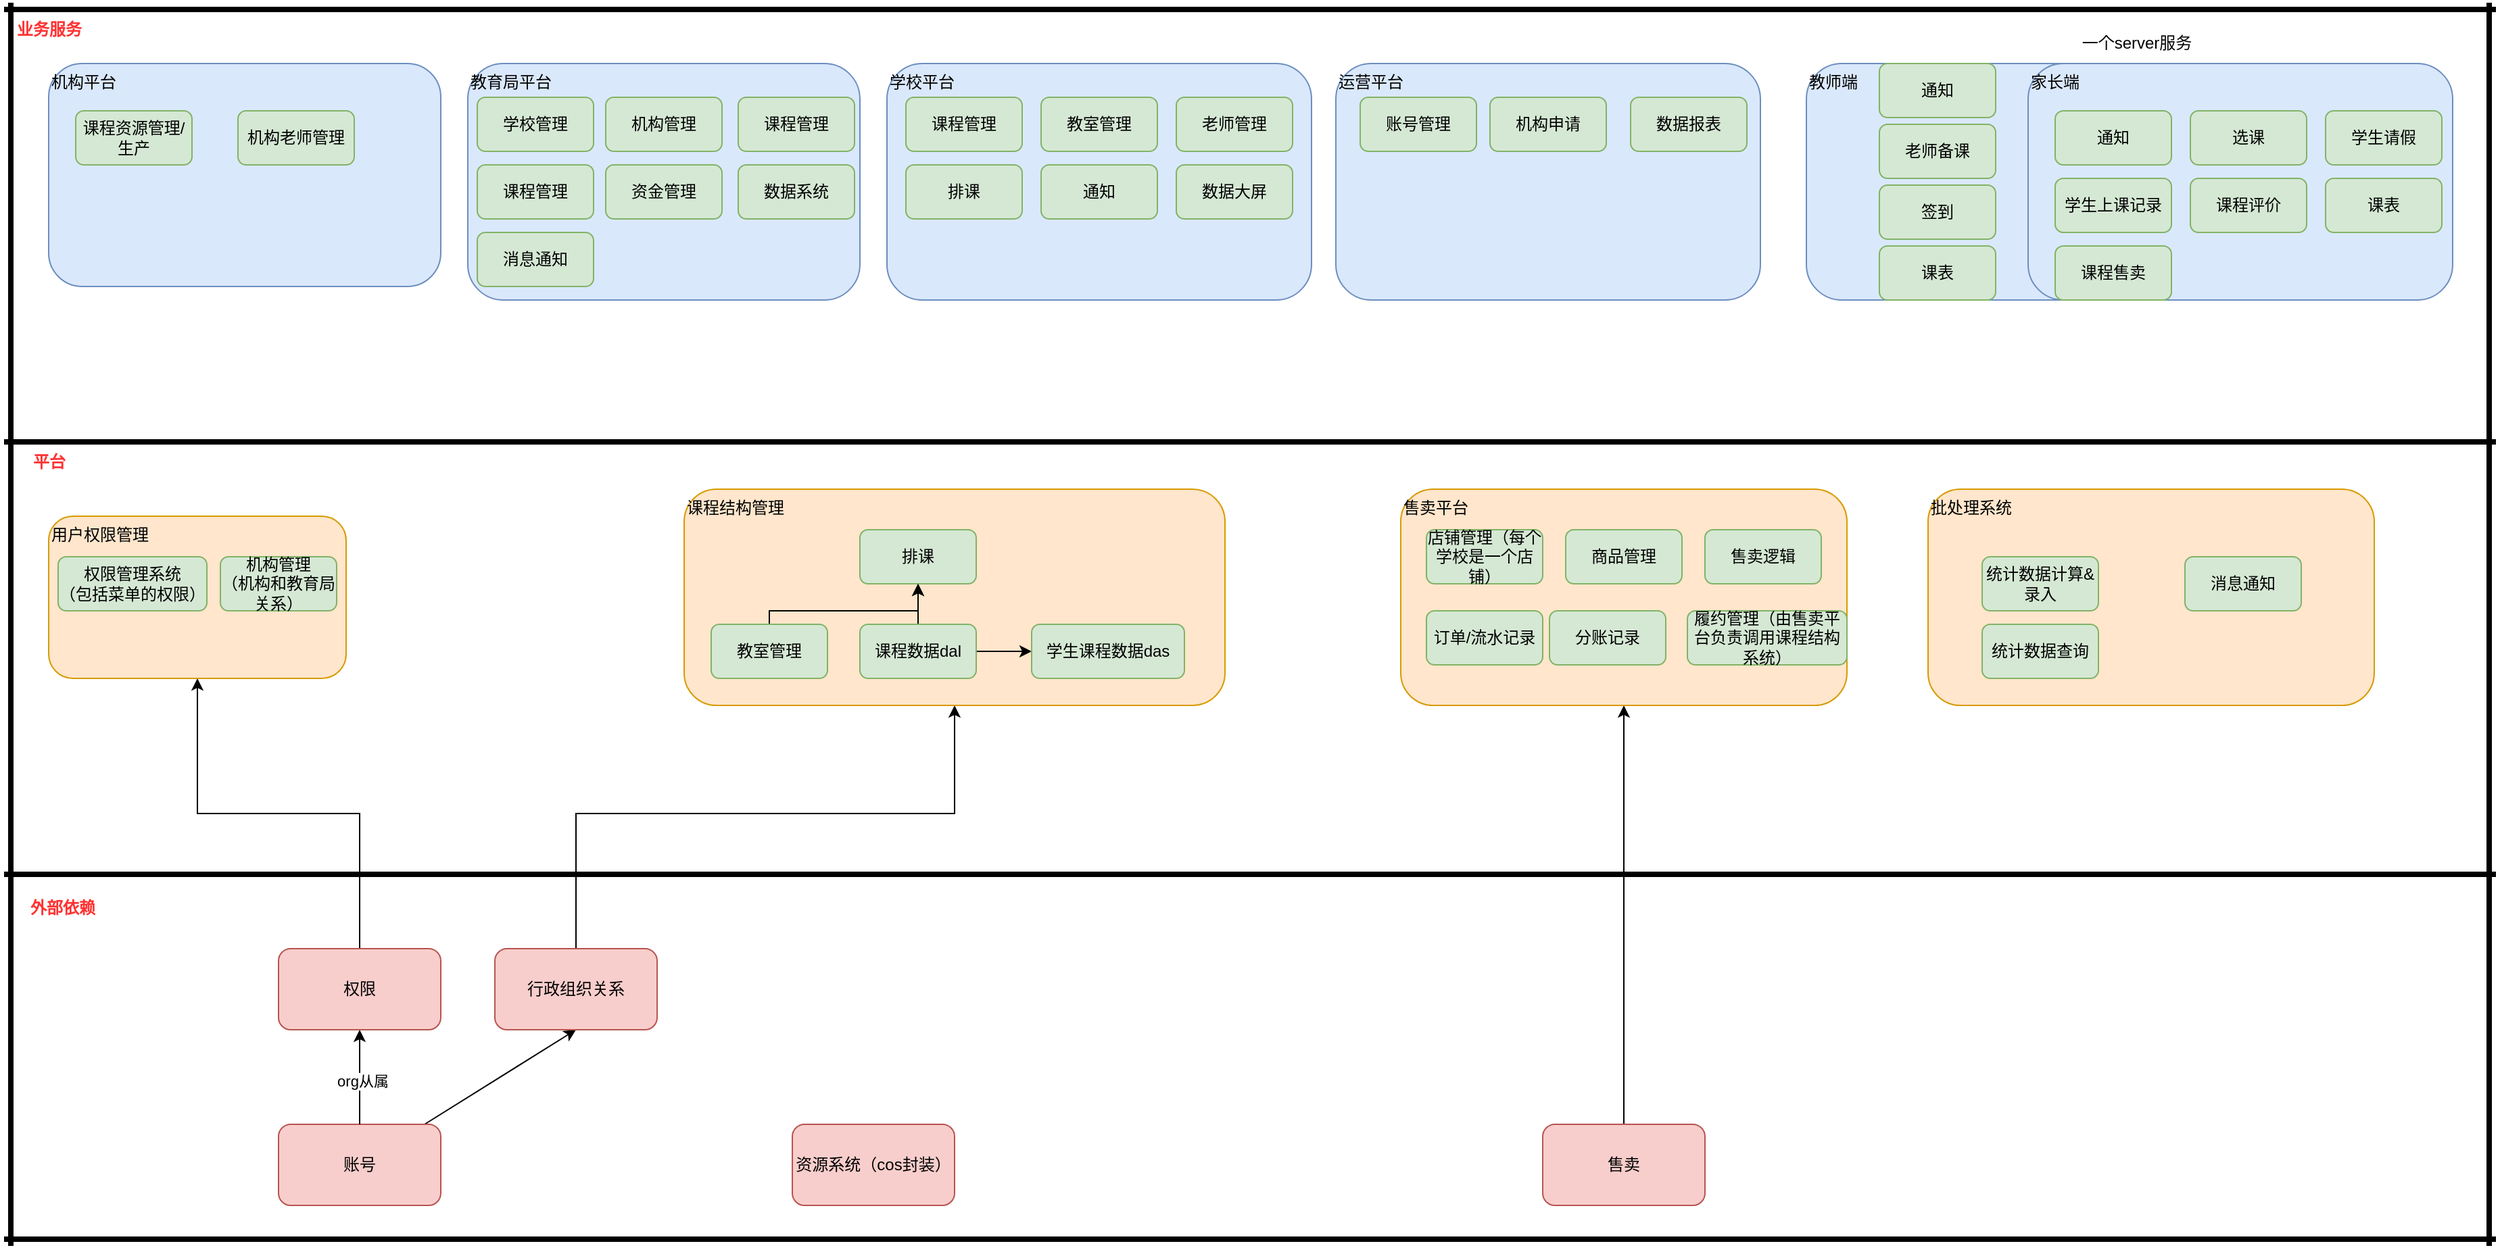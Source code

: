 <mxfile version="15.7.2" type="github">
  <diagram id="WjtngKlxxI89z5vrXLza" name="Page-1">
    <mxGraphModel dx="1298" dy="1977" grid="1" gridSize="10" guides="1" tooltips="1" connect="1" arrows="1" fold="1" page="1" pageScale="1" pageWidth="827" pageHeight="1169" math="0" shadow="0">
      <root>
        <mxCell id="0" />
        <mxCell id="1" parent="0" />
        <mxCell id="JXl9UZpQLRbNxS5vK6GL-9" style="edgeStyle=none;rounded=0;orthogonalLoop=1;jettySize=auto;html=1;entryX=0.5;entryY=1;entryDx=0;entryDy=0;" parent="1" source="JXl9UZpQLRbNxS5vK6GL-1" target="JXl9UZpQLRbNxS5vK6GL-2" edge="1">
          <mxGeometry relative="1" as="geometry" />
        </mxCell>
        <mxCell id="JXl9UZpQLRbNxS5vK6GL-1" value="账号" style="rounded=1;whiteSpace=wrap;html=1;fillColor=#f8cecc;strokeColor=#b85450;" parent="1" vertex="1">
          <mxGeometry x="280" y="550" width="120" height="60" as="geometry" />
        </mxCell>
        <mxCell id="JXl9UZpQLRbNxS5vK6GL-4" style="rounded=0;orthogonalLoop=1;jettySize=auto;html=1;entryX=0.5;entryY=1;entryDx=0;entryDy=0;exitX=0.5;exitY=0;exitDx=0;exitDy=0;" parent="1" source="JXl9UZpQLRbNxS5vK6GL-1" target="JXl9UZpQLRbNxS5vK6GL-3" edge="1">
          <mxGeometry relative="1" as="geometry" />
        </mxCell>
        <mxCell id="JXl9UZpQLRbNxS5vK6GL-10" value="org从属" style="edgeLabel;html=1;align=center;verticalAlign=middle;resizable=0;points=[];" parent="JXl9UZpQLRbNxS5vK6GL-4" vertex="1" connectable="0">
          <mxGeometry x="-0.067" y="-2" relative="1" as="geometry">
            <mxPoint as="offset" />
          </mxGeometry>
        </mxCell>
        <mxCell id="JXl9UZpQLRbNxS5vK6GL-17" style="edgeStyle=orthogonalEdgeStyle;rounded=0;orthogonalLoop=1;jettySize=auto;html=1;entryX=0.5;entryY=1;entryDx=0;entryDy=0;" parent="1" source="JXl9UZpQLRbNxS5vK6GL-2" target="JXl9UZpQLRbNxS5vK6GL-11" edge="1">
          <mxGeometry relative="1" as="geometry">
            <Array as="points">
              <mxPoint x="500" y="320" />
              <mxPoint x="780" y="320" />
            </Array>
          </mxGeometry>
        </mxCell>
        <mxCell id="JXl9UZpQLRbNxS5vK6GL-2" value="行政组织关系" style="rounded=1;whiteSpace=wrap;html=1;fillColor=#f8cecc;strokeColor=#b85450;" parent="1" vertex="1">
          <mxGeometry x="440" y="420" width="120" height="60" as="geometry" />
        </mxCell>
        <mxCell id="JXl9UZpQLRbNxS5vK6GL-8" style="edgeStyle=orthogonalEdgeStyle;rounded=0;orthogonalLoop=1;jettySize=auto;html=1;entryX=0.5;entryY=1;entryDx=0;entryDy=0;" parent="1" source="JXl9UZpQLRbNxS5vK6GL-3" target="JXl9UZpQLRbNxS5vK6GL-6" edge="1">
          <mxGeometry relative="1" as="geometry">
            <mxPoint x="230" y="220" as="targetPoint" />
          </mxGeometry>
        </mxCell>
        <mxCell id="JXl9UZpQLRbNxS5vK6GL-3" value="权限" style="rounded=1;whiteSpace=wrap;html=1;fillColor=#f8cecc;strokeColor=#b85450;" parent="1" vertex="1">
          <mxGeometry x="280" y="420" width="120" height="60" as="geometry" />
        </mxCell>
        <mxCell id="JXl9UZpQLRbNxS5vK6GL-6" value="用户权限管理" style="rounded=1;whiteSpace=wrap;html=1;verticalAlign=top;align=left;fillColor=#ffe6cc;strokeColor=#d79b00;" parent="1" vertex="1">
          <mxGeometry x="110" y="100" width="220" height="120" as="geometry" />
        </mxCell>
        <mxCell id="JXl9UZpQLRbNxS5vK6GL-11" value="课程结构管理" style="rounded=1;whiteSpace=wrap;html=1;verticalAlign=top;align=left;fillColor=#ffe6cc;strokeColor=#d79b00;" parent="1" vertex="1">
          <mxGeometry x="580" y="80" width="400" height="160" as="geometry" />
        </mxCell>
        <mxCell id="JXl9UZpQLRbNxS5vK6GL-15" value="机构平台" style="rounded=1;whiteSpace=wrap;html=1;align=left;verticalAlign=top;fillColor=#dae8fc;strokeColor=#6c8ebf;" parent="1" vertex="1">
          <mxGeometry x="110" y="-235" width="290" height="165" as="geometry" />
        </mxCell>
        <mxCell id="JXl9UZpQLRbNxS5vK6GL-23" style="edgeStyle=none;rounded=0;orthogonalLoop=1;jettySize=auto;html=1;entryX=0.5;entryY=1;entryDx=0;entryDy=0;" parent="1" source="JXl9UZpQLRbNxS5vK6GL-19" target="JXl9UZpQLRbNxS5vK6GL-22" edge="1">
          <mxGeometry relative="1" as="geometry" />
        </mxCell>
        <mxCell id="JXl9UZpQLRbNxS5vK6GL-24" style="edgeStyle=none;rounded=0;orthogonalLoop=1;jettySize=auto;html=1;" parent="1" source="JXl9UZpQLRbNxS5vK6GL-19" target="JXl9UZpQLRbNxS5vK6GL-21" edge="1">
          <mxGeometry relative="1" as="geometry" />
        </mxCell>
        <mxCell id="JXl9UZpQLRbNxS5vK6GL-19" value="课程数据dal" style="rounded=1;whiteSpace=wrap;html=1;align=center;verticalAlign=middle;fillColor=#d5e8d4;strokeColor=#82b366;" parent="1" vertex="1">
          <mxGeometry x="710" y="180" width="86" height="40" as="geometry" />
        </mxCell>
        <mxCell id="JXl9UZpQLRbNxS5vK6GL-21" value="学生课程数据das" style="rounded=1;whiteSpace=wrap;html=1;align=center;verticalAlign=middle;fillColor=#d5e8d4;strokeColor=#82b366;" parent="1" vertex="1">
          <mxGeometry x="837" y="180" width="113" height="40" as="geometry" />
        </mxCell>
        <mxCell id="JXl9UZpQLRbNxS5vK6GL-22" value="排课" style="rounded=1;whiteSpace=wrap;html=1;align=center;verticalAlign=middle;fillColor=#d5e8d4;strokeColor=#82b366;" parent="1" vertex="1">
          <mxGeometry x="710" y="110" width="86" height="40" as="geometry" />
        </mxCell>
        <mxCell id="JXl9UZpQLRbNxS5vK6GL-27" value="课程资源管理/生产" style="rounded=1;whiteSpace=wrap;html=1;align=center;verticalAlign=middle;fillColor=#d5e8d4;strokeColor=#82b366;" parent="1" vertex="1">
          <mxGeometry x="130" y="-200" width="86" height="40" as="geometry" />
        </mxCell>
        <mxCell id="JXl9UZpQLRbNxS5vK6GL-29" value="权限管理系统&lt;br&gt;（包括菜单的权限）" style="rounded=1;whiteSpace=wrap;html=1;align=center;verticalAlign=middle;fillColor=#d5e8d4;strokeColor=#82b366;" parent="1" vertex="1">
          <mxGeometry x="117" y="130" width="110" height="40" as="geometry" />
        </mxCell>
        <mxCell id="JXl9UZpQLRbNxS5vK6GL-30" value="机构管理&lt;br&gt;（机构和教育局关系）" style="rounded=1;whiteSpace=wrap;html=1;align=center;verticalAlign=middle;fillColor=#d5e8d4;strokeColor=#82b366;" parent="1" vertex="1">
          <mxGeometry x="237" y="130" width="86" height="40" as="geometry" />
        </mxCell>
        <mxCell id="JXl9UZpQLRbNxS5vK6GL-31" value="资源系统（cos封装）" style="rounded=1;whiteSpace=wrap;html=1;align=center;verticalAlign=middle;fillColor=#f8cecc;strokeColor=#b85450;" parent="1" vertex="1">
          <mxGeometry x="660" y="550" width="120" height="60" as="geometry" />
        </mxCell>
        <mxCell id="JXl9UZpQLRbNxS5vK6GL-33" value="机构老师管理" style="rounded=1;whiteSpace=wrap;html=1;align=center;verticalAlign=middle;fillColor=#d5e8d4;strokeColor=#82b366;" parent="1" vertex="1">
          <mxGeometry x="250" y="-200" width="86" height="40" as="geometry" />
        </mxCell>
        <mxCell id="JXl9UZpQLRbNxS5vK6GL-37" value="教育局平台" style="rounded=1;whiteSpace=wrap;html=1;align=left;verticalAlign=top;fillColor=#dae8fc;strokeColor=#6c8ebf;" parent="1" vertex="1">
          <mxGeometry x="420" y="-235" width="290" height="175" as="geometry" />
        </mxCell>
        <mxCell id="JXl9UZpQLRbNxS5vK6GL-45" style="edgeStyle=orthogonalEdgeStyle;rounded=0;orthogonalLoop=1;jettySize=auto;html=1;entryX=0.5;entryY=1;entryDx=0;entryDy=0;" parent="1" source="JXl9UZpQLRbNxS5vK6GL-38" target="JXl9UZpQLRbNxS5vK6GL-39" edge="1">
          <mxGeometry relative="1" as="geometry" />
        </mxCell>
        <mxCell id="JXl9UZpQLRbNxS5vK6GL-38" value="售卖" style="rounded=1;whiteSpace=wrap;html=1;align=center;verticalAlign=middle;fillColor=#f8cecc;strokeColor=#b85450;" parent="1" vertex="1">
          <mxGeometry x="1215" y="550" width="120" height="60" as="geometry" />
        </mxCell>
        <mxCell id="JXl9UZpQLRbNxS5vK6GL-39" value="售卖平台" style="rounded=1;whiteSpace=wrap;html=1;verticalAlign=top;align=left;fillColor=#ffe6cc;strokeColor=#d79b00;" parent="1" vertex="1">
          <mxGeometry x="1110" y="80" width="330" height="160" as="geometry" />
        </mxCell>
        <mxCell id="JXl9UZpQLRbNxS5vK6GL-40" value="店铺管理（每个学校是一个店铺）" style="rounded=1;whiteSpace=wrap;html=1;align=center;verticalAlign=middle;fillColor=#d5e8d4;strokeColor=#82b366;" parent="1" vertex="1">
          <mxGeometry x="1129" y="110" width="86" height="40" as="geometry" />
        </mxCell>
        <mxCell id="JXl9UZpQLRbNxS5vK6GL-41" value="商品管理" style="rounded=1;whiteSpace=wrap;html=1;align=center;verticalAlign=middle;fillColor=#d5e8d4;strokeColor=#82b366;" parent="1" vertex="1">
          <mxGeometry x="1232" y="110" width="86" height="40" as="geometry" />
        </mxCell>
        <mxCell id="JXl9UZpQLRbNxS5vK6GL-42" value="售卖逻辑" style="rounded=1;whiteSpace=wrap;html=1;align=center;verticalAlign=middle;fillColor=#d5e8d4;strokeColor=#82b366;" parent="1" vertex="1">
          <mxGeometry x="1335" y="110" width="86" height="40" as="geometry" />
        </mxCell>
        <mxCell id="JXl9UZpQLRbNxS5vK6GL-43" value="订单/流水记录" style="rounded=1;whiteSpace=wrap;html=1;align=center;verticalAlign=middle;fillColor=#d5e8d4;strokeColor=#82b366;" parent="1" vertex="1">
          <mxGeometry x="1129" y="170" width="86" height="40" as="geometry" />
        </mxCell>
        <mxCell id="JXl9UZpQLRbNxS5vK6GL-44" value="履约管理（由售卖平台负责调用课程结构系统）" style="rounded=1;whiteSpace=wrap;html=1;align=center;verticalAlign=middle;fillColor=#d5e8d4;strokeColor=#82b366;" parent="1" vertex="1">
          <mxGeometry x="1322" y="170" width="118" height="40" as="geometry" />
        </mxCell>
        <mxCell id="JXl9UZpQLRbNxS5vK6GL-46" value="学校管理" style="rounded=1;whiteSpace=wrap;html=1;align=center;verticalAlign=middle;fillColor=#d5e8d4;strokeColor=#82b366;" parent="1" vertex="1">
          <mxGeometry x="427" y="-210" width="86" height="40" as="geometry" />
        </mxCell>
        <mxCell id="JXl9UZpQLRbNxS5vK6GL-47" value="机构管理" style="rounded=1;whiteSpace=wrap;html=1;align=center;verticalAlign=middle;fillColor=#d5e8d4;strokeColor=#82b366;" parent="1" vertex="1">
          <mxGeometry x="522" y="-210" width="86" height="40" as="geometry" />
        </mxCell>
        <mxCell id="JXl9UZpQLRbNxS5vK6GL-48" value="课程管理" style="rounded=1;whiteSpace=wrap;html=1;align=center;verticalAlign=middle;fillColor=#d5e8d4;strokeColor=#82b366;" parent="1" vertex="1">
          <mxGeometry x="620" y="-210" width="86" height="40" as="geometry" />
        </mxCell>
        <mxCell id="JXl9UZpQLRbNxS5vK6GL-49" value="课程管理" style="rounded=1;whiteSpace=wrap;html=1;align=center;verticalAlign=middle;fillColor=#d5e8d4;strokeColor=#82b366;" parent="1" vertex="1">
          <mxGeometry x="427" y="-160" width="86" height="40" as="geometry" />
        </mxCell>
        <mxCell id="JXl9UZpQLRbNxS5vK6GL-50" value="分账记录" style="rounded=1;whiteSpace=wrap;html=1;align=center;verticalAlign=middle;fillColor=#d5e8d4;strokeColor=#82b366;" parent="1" vertex="1">
          <mxGeometry x="1220" y="170" width="86" height="40" as="geometry" />
        </mxCell>
        <mxCell id="JXl9UZpQLRbNxS5vK6GL-51" value="资金管理" style="rounded=1;whiteSpace=wrap;html=1;align=center;verticalAlign=middle;fillColor=#d5e8d4;strokeColor=#82b366;" parent="1" vertex="1">
          <mxGeometry x="522" y="-160" width="86" height="40" as="geometry" />
        </mxCell>
        <mxCell id="JXl9UZpQLRbNxS5vK6GL-52" value="数据系统" style="rounded=1;whiteSpace=wrap;html=1;align=center;verticalAlign=middle;fillColor=#d5e8d4;strokeColor=#82b366;" parent="1" vertex="1">
          <mxGeometry x="620" y="-160" width="86" height="40" as="geometry" />
        </mxCell>
        <mxCell id="JXl9UZpQLRbNxS5vK6GL-53" value="批处理系统" style="rounded=1;whiteSpace=wrap;html=1;verticalAlign=top;align=left;fillColor=#ffe6cc;strokeColor=#d79b00;" parent="1" vertex="1">
          <mxGeometry x="1500" y="80" width="330" height="160" as="geometry" />
        </mxCell>
        <mxCell id="JXl9UZpQLRbNxS5vK6GL-55" value="统计数据计算&amp;amp;录入" style="rounded=1;whiteSpace=wrap;html=1;align=center;verticalAlign=middle;fillColor=#d5e8d4;strokeColor=#82b366;" parent="1" vertex="1">
          <mxGeometry x="1540" y="130" width="86" height="40" as="geometry" />
        </mxCell>
        <mxCell id="JXl9UZpQLRbNxS5vK6GL-57" value="消息通知" style="rounded=1;whiteSpace=wrap;html=1;align=center;verticalAlign=middle;fillColor=#d5e8d4;strokeColor=#82b366;" parent="1" vertex="1">
          <mxGeometry x="1690" y="130" width="86" height="40" as="geometry" />
        </mxCell>
        <mxCell id="JXl9UZpQLRbNxS5vK6GL-58" value="消息通知" style="rounded=1;whiteSpace=wrap;html=1;align=center;verticalAlign=middle;fillColor=#d5e8d4;strokeColor=#82b366;" parent="1" vertex="1">
          <mxGeometry x="427" y="-110" width="86" height="40" as="geometry" />
        </mxCell>
        <mxCell id="JXl9UZpQLRbNxS5vK6GL-59" value="学校平台" style="rounded=1;whiteSpace=wrap;html=1;align=left;verticalAlign=top;fillColor=#dae8fc;strokeColor=#6c8ebf;" parent="1" vertex="1">
          <mxGeometry x="730" y="-235" width="314" height="175" as="geometry" />
        </mxCell>
        <mxCell id="JXl9UZpQLRbNxS5vK6GL-60" value="课程管理" style="rounded=1;whiteSpace=wrap;html=1;align=center;verticalAlign=middle;fillColor=#d5e8d4;strokeColor=#82b366;" parent="1" vertex="1">
          <mxGeometry x="744" y="-210" width="86" height="40" as="geometry" />
        </mxCell>
        <mxCell id="JXl9UZpQLRbNxS5vK6GL-61" value="教室管理" style="rounded=1;whiteSpace=wrap;html=1;align=center;verticalAlign=middle;fillColor=#d5e8d4;strokeColor=#82b366;" parent="1" vertex="1">
          <mxGeometry x="844" y="-210" width="86" height="40" as="geometry" />
        </mxCell>
        <mxCell id="JXl9UZpQLRbNxS5vK6GL-62" value="老师管理" style="rounded=1;whiteSpace=wrap;html=1;align=center;verticalAlign=middle;fillColor=#d5e8d4;strokeColor=#82b366;" parent="1" vertex="1">
          <mxGeometry x="944" y="-210" width="86" height="40" as="geometry" />
        </mxCell>
        <mxCell id="JXl9UZpQLRbNxS5vK6GL-64" style="edgeStyle=orthogonalEdgeStyle;rounded=0;orthogonalLoop=1;jettySize=auto;html=1;" parent="1" source="JXl9UZpQLRbNxS5vK6GL-63" target="JXl9UZpQLRbNxS5vK6GL-22" edge="1">
          <mxGeometry relative="1" as="geometry">
            <Array as="points">
              <mxPoint x="643" y="170" />
              <mxPoint x="753" y="170" />
            </Array>
          </mxGeometry>
        </mxCell>
        <mxCell id="JXl9UZpQLRbNxS5vK6GL-63" value="教室管理" style="rounded=1;whiteSpace=wrap;html=1;align=center;verticalAlign=middle;fillColor=#d5e8d4;strokeColor=#82b366;" parent="1" vertex="1">
          <mxGeometry x="600" y="180" width="86" height="40" as="geometry" />
        </mxCell>
        <mxCell id="JXl9UZpQLRbNxS5vK6GL-65" value="排课" style="rounded=1;whiteSpace=wrap;html=1;align=center;verticalAlign=middle;fillColor=#d5e8d4;strokeColor=#82b366;" parent="1" vertex="1">
          <mxGeometry x="744" y="-160" width="86" height="40" as="geometry" />
        </mxCell>
        <mxCell id="JXl9UZpQLRbNxS5vK6GL-66" value="通知" style="rounded=1;whiteSpace=wrap;html=1;align=center;verticalAlign=middle;fillColor=#d5e8d4;strokeColor=#82b366;" parent="1" vertex="1">
          <mxGeometry x="844" y="-160" width="86" height="40" as="geometry" />
        </mxCell>
        <mxCell id="JXl9UZpQLRbNxS5vK6GL-67" value="数据大屏" style="rounded=1;whiteSpace=wrap;html=1;align=center;verticalAlign=middle;fillColor=#d5e8d4;strokeColor=#82b366;" parent="1" vertex="1">
          <mxGeometry x="944" y="-160" width="86" height="40" as="geometry" />
        </mxCell>
        <mxCell id="JXl9UZpQLRbNxS5vK6GL-68" value="教师端" style="rounded=1;whiteSpace=wrap;html=1;align=left;verticalAlign=top;fillColor=#dae8fc;strokeColor=#6c8ebf;" parent="1" vertex="1">
          <mxGeometry x="1410" y="-235" width="314" height="175" as="geometry" />
        </mxCell>
        <mxCell id="JXl9UZpQLRbNxS5vK6GL-69" value="通知" style="rounded=1;whiteSpace=wrap;html=1;align=center;verticalAlign=middle;fillColor=#d5e8d4;strokeColor=#82b366;" parent="1" vertex="1">
          <mxGeometry x="1464" y="-235" width="86" height="40" as="geometry" />
        </mxCell>
        <mxCell id="JXl9UZpQLRbNxS5vK6GL-70" value="老师备课" style="rounded=1;whiteSpace=wrap;html=1;align=center;verticalAlign=middle;fillColor=#d5e8d4;strokeColor=#82b366;" parent="1" vertex="1">
          <mxGeometry x="1464" y="-190" width="86" height="40" as="geometry" />
        </mxCell>
        <mxCell id="JXl9UZpQLRbNxS5vK6GL-71" value="签到" style="rounded=1;whiteSpace=wrap;html=1;align=center;verticalAlign=middle;fillColor=#d5e8d4;strokeColor=#82b366;" parent="1" vertex="1">
          <mxGeometry x="1464" y="-145" width="86" height="40" as="geometry" />
        </mxCell>
        <mxCell id="JXl9UZpQLRbNxS5vK6GL-72" value="课表" style="rounded=1;whiteSpace=wrap;html=1;align=center;verticalAlign=middle;fillColor=#d5e8d4;strokeColor=#82b366;" parent="1" vertex="1">
          <mxGeometry x="1464" y="-100" width="86" height="40" as="geometry" />
        </mxCell>
        <mxCell id="JXl9UZpQLRbNxS5vK6GL-73" value="家长端" style="rounded=1;whiteSpace=wrap;html=1;align=left;verticalAlign=top;fillColor=#dae8fc;strokeColor=#6c8ebf;" parent="1" vertex="1">
          <mxGeometry x="1574" y="-235" width="314" height="175" as="geometry" />
        </mxCell>
        <mxCell id="JXl9UZpQLRbNxS5vK6GL-74" value="通知" style="rounded=1;whiteSpace=wrap;html=1;align=center;verticalAlign=middle;fillColor=#d5e8d4;strokeColor=#82b366;" parent="1" vertex="1">
          <mxGeometry x="1594" y="-200" width="86" height="40" as="geometry" />
        </mxCell>
        <mxCell id="JXl9UZpQLRbNxS5vK6GL-75" value="学生请假" style="rounded=1;whiteSpace=wrap;html=1;align=center;verticalAlign=middle;fillColor=#d5e8d4;strokeColor=#82b366;" parent="1" vertex="1">
          <mxGeometry x="1794" y="-200" width="86" height="40" as="geometry" />
        </mxCell>
        <mxCell id="JXl9UZpQLRbNxS5vK6GL-76" value="选课" style="rounded=1;whiteSpace=wrap;html=1;align=center;verticalAlign=middle;fillColor=#d5e8d4;strokeColor=#82b366;" parent="1" vertex="1">
          <mxGeometry x="1694" y="-200" width="86" height="40" as="geometry" />
        </mxCell>
        <mxCell id="JXl9UZpQLRbNxS5vK6GL-77" value="学生上课记录" style="rounded=1;whiteSpace=wrap;html=1;align=center;verticalAlign=middle;fillColor=#d5e8d4;strokeColor=#82b366;" parent="1" vertex="1">
          <mxGeometry x="1594" y="-150" width="86" height="40" as="geometry" />
        </mxCell>
        <mxCell id="JXl9UZpQLRbNxS5vK6GL-78" value="课程评价" style="rounded=1;whiteSpace=wrap;html=1;align=center;verticalAlign=middle;fillColor=#d5e8d4;strokeColor=#82b366;" parent="1" vertex="1">
          <mxGeometry x="1694" y="-150" width="86" height="40" as="geometry" />
        </mxCell>
        <mxCell id="JXl9UZpQLRbNxS5vK6GL-79" value="课表" style="rounded=1;whiteSpace=wrap;html=1;align=center;verticalAlign=middle;fillColor=#d5e8d4;strokeColor=#82b366;" parent="1" vertex="1">
          <mxGeometry x="1794" y="-150" width="86" height="40" as="geometry" />
        </mxCell>
        <mxCell id="JXl9UZpQLRbNxS5vK6GL-80" value="课程售卖" style="rounded=1;whiteSpace=wrap;html=1;align=center;verticalAlign=middle;fillColor=#d5e8d4;strokeColor=#82b366;" parent="1" vertex="1">
          <mxGeometry x="1594" y="-100" width="86" height="40" as="geometry" />
        </mxCell>
        <mxCell id="JXl9UZpQLRbNxS5vK6GL-82" value="" style="line;strokeWidth=4;html=1;perimeter=backbonePerimeter;points=[];outlineConnect=0;align=center;verticalAlign=middle;" parent="1" vertex="1">
          <mxGeometry x="77" y="360" width="1843" height="10" as="geometry" />
        </mxCell>
        <mxCell id="JXl9UZpQLRbNxS5vK6GL-83" value="" style="line;strokeWidth=4;html=1;perimeter=backbonePerimeter;points=[];outlineConnect=0;align=center;verticalAlign=middle;" parent="1" vertex="1">
          <mxGeometry x="77" y="-280" width="1843" height="10" as="geometry" />
        </mxCell>
        <mxCell id="JXl9UZpQLRbNxS5vK6GL-84" value="" style="line;strokeWidth=4;html=1;perimeter=backbonePerimeter;points=[];outlineConnect=0;align=center;verticalAlign=middle;" parent="1" vertex="1">
          <mxGeometry x="77" y="40" width="1843" height="10" as="geometry" />
        </mxCell>
        <mxCell id="JXl9UZpQLRbNxS5vK6GL-85" value="" style="line;strokeWidth=4;html=1;perimeter=backbonePerimeter;points=[];outlineConnect=0;align=center;verticalAlign=middle;" parent="1" vertex="1">
          <mxGeometry x="77" y="630" width="1843" height="10" as="geometry" />
        </mxCell>
        <mxCell id="JXl9UZpQLRbNxS5vK6GL-86" value="" style="line;strokeWidth=4;direction=south;html=1;perimeter=backbonePerimeter;points=[];outlineConnect=0;align=center;verticalAlign=middle;" parent="1" vertex="1">
          <mxGeometry x="77" y="-280" width="10" height="920" as="geometry" />
        </mxCell>
        <mxCell id="JXl9UZpQLRbNxS5vK6GL-87" value="" style="line;strokeWidth=4;direction=south;html=1;perimeter=backbonePerimeter;points=[];outlineConnect=0;align=center;verticalAlign=middle;" parent="1" vertex="1">
          <mxGeometry x="1910" y="-280" width="10" height="920" as="geometry" />
        </mxCell>
        <mxCell id="JXl9UZpQLRbNxS5vK6GL-88" value="&lt;b&gt;&lt;font color=&quot;#ff3333&quot;&gt;平台&lt;/font&gt;&lt;/b&gt;" style="text;html=1;align=center;verticalAlign=middle;resizable=0;points=[];autosize=1;strokeColor=none;fillColor=none;" parent="1" vertex="1">
          <mxGeometry x="90" y="50" width="40" height="20" as="geometry" />
        </mxCell>
        <mxCell id="JXl9UZpQLRbNxS5vK6GL-89" value="&lt;b&gt;&lt;font color=&quot;#ff3333&quot;&gt;业务服务&lt;/font&gt;&lt;/b&gt;" style="text;html=1;align=center;verticalAlign=middle;resizable=0;points=[];autosize=1;strokeColor=none;fillColor=none;" parent="1" vertex="1">
          <mxGeometry x="80" y="-270" width="60" height="20" as="geometry" />
        </mxCell>
        <mxCell id="JXl9UZpQLRbNxS5vK6GL-90" value="&lt;b&gt;&lt;font color=&quot;#ff3333&quot;&gt;外部依赖&lt;/font&gt;&lt;/b&gt;" style="text;html=1;align=center;verticalAlign=middle;resizable=0;points=[];autosize=1;strokeColor=none;fillColor=none;" parent="1" vertex="1">
          <mxGeometry x="90" y="380" width="60" height="20" as="geometry" />
        </mxCell>
        <mxCell id="PwLCYBIUKPBpt5QkdH-g-1" value="一个server服务" style="text;html=1;align=center;verticalAlign=middle;resizable=0;points=[];autosize=1;strokeColor=none;fillColor=none;" vertex="1" parent="1">
          <mxGeometry x="1604" y="-260" width="100" height="20" as="geometry" />
        </mxCell>
        <mxCell id="PwLCYBIUKPBpt5QkdH-g-2" value="运营平台" style="rounded=1;whiteSpace=wrap;html=1;align=left;verticalAlign=top;fillColor=#dae8fc;strokeColor=#6c8ebf;" vertex="1" parent="1">
          <mxGeometry x="1062" y="-235" width="314" height="175" as="geometry" />
        </mxCell>
        <mxCell id="PwLCYBIUKPBpt5QkdH-g-3" value="账号管理" style="rounded=1;whiteSpace=wrap;html=1;align=center;verticalAlign=middle;fillColor=#d5e8d4;strokeColor=#82b366;" vertex="1" parent="1">
          <mxGeometry x="1080" y="-210" width="86" height="40" as="geometry" />
        </mxCell>
        <mxCell id="PwLCYBIUKPBpt5QkdH-g-4" value="机构申请" style="rounded=1;whiteSpace=wrap;html=1;align=center;verticalAlign=middle;fillColor=#d5e8d4;strokeColor=#82b366;" vertex="1" parent="1">
          <mxGeometry x="1176" y="-210" width="86" height="40" as="geometry" />
        </mxCell>
        <mxCell id="PwLCYBIUKPBpt5QkdH-g-5" value="数据报表" style="rounded=1;whiteSpace=wrap;html=1;align=center;verticalAlign=middle;fillColor=#d5e8d4;strokeColor=#82b366;" vertex="1" parent="1">
          <mxGeometry x="1280" y="-210" width="86" height="40" as="geometry" />
        </mxCell>
        <mxCell id="PwLCYBIUKPBpt5QkdH-g-6" value="统计数据查询" style="rounded=1;whiteSpace=wrap;html=1;align=center;verticalAlign=middle;fillColor=#d5e8d4;strokeColor=#82b366;" vertex="1" parent="1">
          <mxGeometry x="1540" y="180" width="86" height="40" as="geometry" />
        </mxCell>
      </root>
    </mxGraphModel>
  </diagram>
</mxfile>
